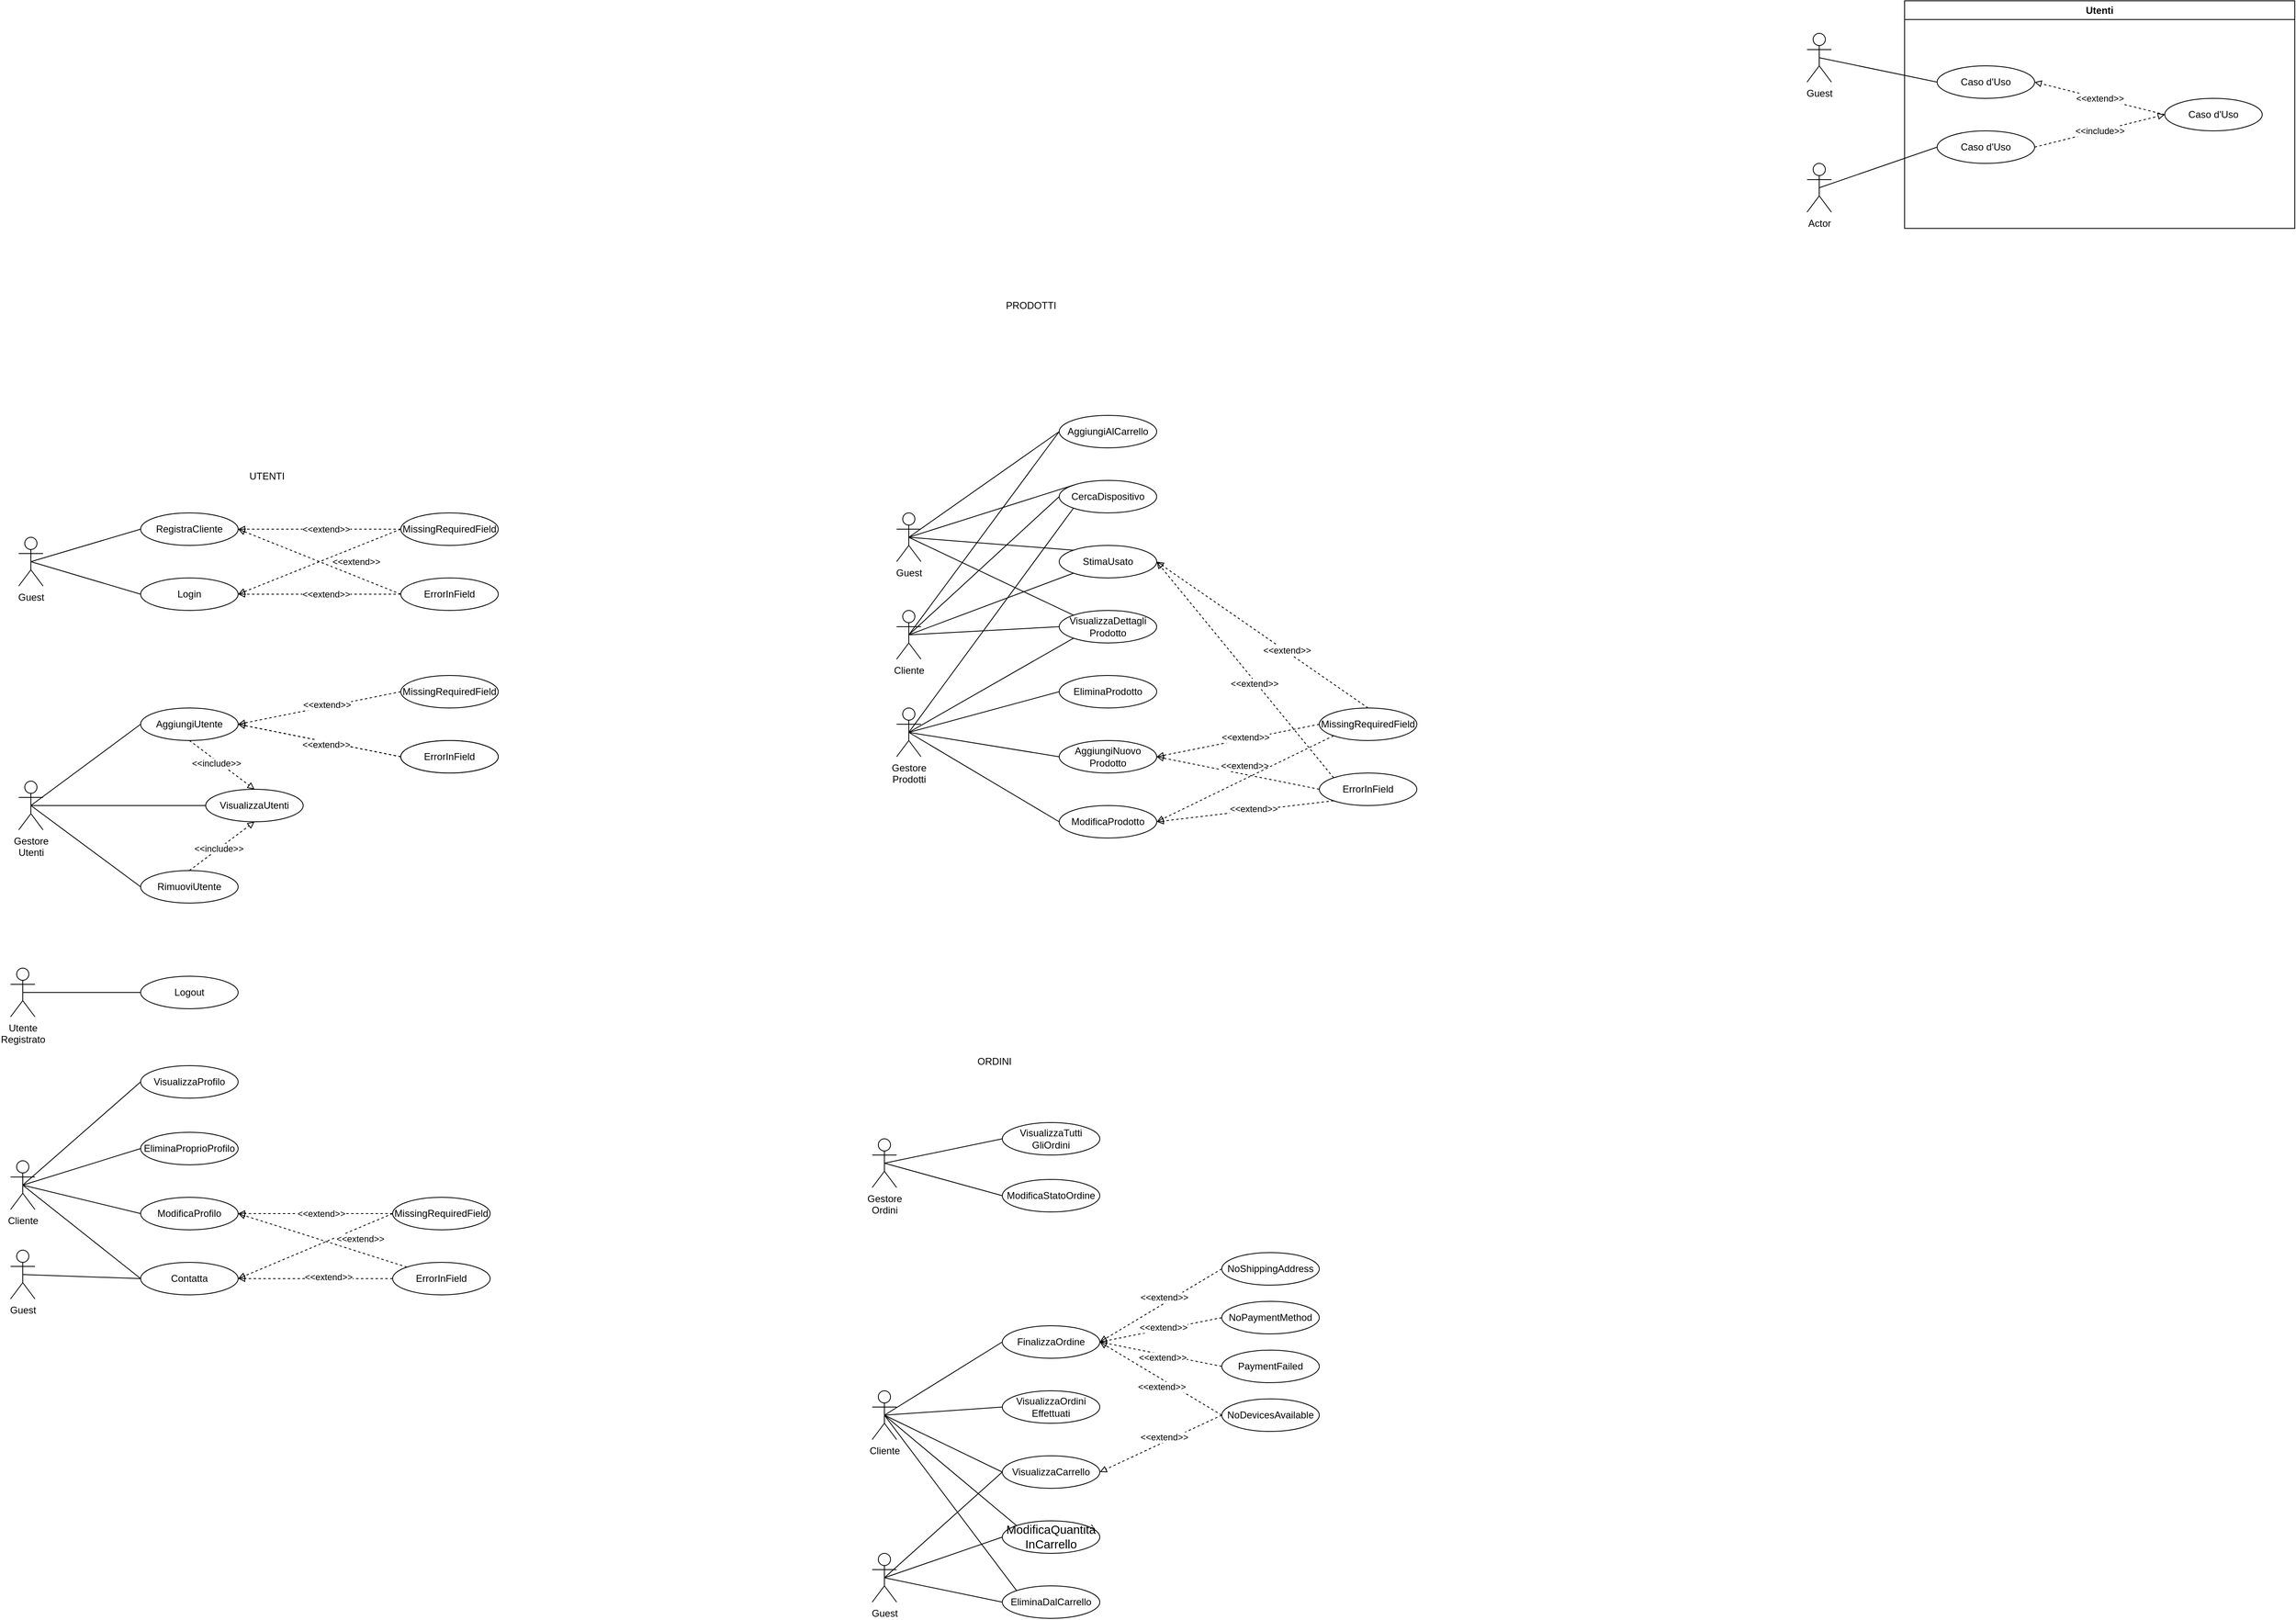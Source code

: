 <mxfile version="20.6.2" type="device"><diagram id="w_k7e5RKYPi9EcegPVNx" name="Pagina-1"><mxGraphModel dx="2092" dy="999" grid="1" gridSize="10" guides="1" tooltips="1" connect="1" arrows="1" fold="1" page="0" pageScale="1" pageWidth="1654" pageHeight="1169" math="0" shadow="0"><root><mxCell id="0"/><mxCell id="1" parent="0"/><mxCell id="N6XMfQ5GMDXDpqZVWHlL-30" value="Utenti" style="swimlane;whiteSpace=wrap;html=1;" parent="1" vertex="1"><mxGeometry x="1690" y="-230" width="480" height="280" as="geometry"/></mxCell><mxCell id="N6XMfQ5GMDXDpqZVWHlL-31" value="Caso d'Uso" style="ellipse;whiteSpace=wrap;html=1;" parent="N6XMfQ5GMDXDpqZVWHlL-30" vertex="1"><mxGeometry x="40" y="80" width="120" height="40" as="geometry"/></mxCell><mxCell id="N6XMfQ5GMDXDpqZVWHlL-32" value="&amp;lt;&amp;lt;include&amp;gt;&amp;gt;" style="edgeStyle=none;rounded=0;orthogonalLoop=1;jettySize=auto;html=1;exitX=1;exitY=0.5;exitDx=0;exitDy=0;entryX=0;entryY=0.5;entryDx=0;entryDy=0;dashed=1;endArrow=block;endFill=0;" parent="N6XMfQ5GMDXDpqZVWHlL-30" source="N6XMfQ5GMDXDpqZVWHlL-33" target="N6XMfQ5GMDXDpqZVWHlL-35" edge="1"><mxGeometry relative="1" as="geometry"/></mxCell><mxCell id="N6XMfQ5GMDXDpqZVWHlL-33" value="Caso d'Uso" style="ellipse;whiteSpace=wrap;html=1;" parent="N6XMfQ5GMDXDpqZVWHlL-30" vertex="1"><mxGeometry x="40" y="160" width="120" height="40" as="geometry"/></mxCell><mxCell id="N6XMfQ5GMDXDpqZVWHlL-34" value="&amp;lt;&amp;lt;extend&amp;gt;&amp;gt;" style="edgeStyle=none;rounded=0;orthogonalLoop=1;jettySize=auto;html=1;exitX=0;exitY=0.5;exitDx=0;exitDy=0;entryX=1;entryY=0.5;entryDx=0;entryDy=0;dashed=1;endArrow=block;endFill=0;" parent="N6XMfQ5GMDXDpqZVWHlL-30" source="N6XMfQ5GMDXDpqZVWHlL-35" target="N6XMfQ5GMDXDpqZVWHlL-31" edge="1"><mxGeometry relative="1" as="geometry"/></mxCell><mxCell id="N6XMfQ5GMDXDpqZVWHlL-35" value="Caso d'Uso" style="ellipse;whiteSpace=wrap;html=1;" parent="N6XMfQ5GMDXDpqZVWHlL-30" vertex="1"><mxGeometry x="320" y="120" width="120" height="40" as="geometry"/></mxCell><mxCell id="N6XMfQ5GMDXDpqZVWHlL-36" value="Guest" style="shape=umlActor;verticalLabelPosition=bottom;verticalAlign=top;html=1;outlineConnect=0;" parent="1" vertex="1"><mxGeometry x="1570" y="-190" width="30" height="60" as="geometry"/></mxCell><mxCell id="N6XMfQ5GMDXDpqZVWHlL-37" value="Actor" style="shape=umlActor;verticalLabelPosition=bottom;verticalAlign=top;html=1;outlineConnect=0;" parent="1" vertex="1"><mxGeometry x="1570" y="-30" width="30" height="60" as="geometry"/></mxCell><mxCell id="N6XMfQ5GMDXDpqZVWHlL-38" value="" style="endArrow=none;html=1;rounded=0;entryX=0.5;entryY=0.5;entryDx=0;entryDy=0;entryPerimeter=0;exitX=0;exitY=0.5;exitDx=0;exitDy=0;" parent="1" source="N6XMfQ5GMDXDpqZVWHlL-31" target="N6XMfQ5GMDXDpqZVWHlL-36" edge="1"><mxGeometry width="50" height="50" relative="1" as="geometry"><mxPoint x="1630" y="40" as="sourcePoint"/><mxPoint x="1680" y="-10" as="targetPoint"/></mxGeometry></mxCell><mxCell id="N6XMfQ5GMDXDpqZVWHlL-39" value="" style="endArrow=none;html=1;rounded=0;exitX=0.5;exitY=0.5;exitDx=0;exitDy=0;exitPerimeter=0;entryX=0;entryY=0.5;entryDx=0;entryDy=0;" parent="1" source="N6XMfQ5GMDXDpqZVWHlL-37" target="N6XMfQ5GMDXDpqZVWHlL-33" edge="1"><mxGeometry width="50" height="50" relative="1" as="geometry"><mxPoint x="1630" y="10" as="sourcePoint"/><mxPoint x="1680" y="-40" as="targetPoint"/></mxGeometry></mxCell><mxCell id="N6XMfQ5GMDXDpqZVWHlL-121" value="RegistraCliente" style="ellipse;whiteSpace=wrap;html=1;" parent="1" vertex="1"><mxGeometry x="-480" y="400" width="120" height="40" as="geometry"/></mxCell><mxCell id="N6XMfQ5GMDXDpqZVWHlL-122" value="Login" style="ellipse;whiteSpace=wrap;html=1;" parent="1" vertex="1"><mxGeometry x="-480" y="480" width="120" height="40" as="geometry"/></mxCell><mxCell id="N6XMfQ5GMDXDpqZVWHlL-123" value="Guest" style="shape=umlActor;verticalLabelPosition=bottom;verticalAlign=top;html=1;outlineConnect=0;" parent="1" vertex="1"><mxGeometry x="-630" y="430" width="30" height="60" as="geometry"/></mxCell><mxCell id="N6XMfQ5GMDXDpqZVWHlL-124" value="" style="endArrow=none;html=1;rounded=0;entryX=0.5;entryY=0.5;entryDx=0;entryDy=0;entryPerimeter=0;exitX=0;exitY=0.5;exitDx=0;exitDy=0;" parent="1" source="N6XMfQ5GMDXDpqZVWHlL-121" target="N6XMfQ5GMDXDpqZVWHlL-123" edge="1"><mxGeometry width="50" height="50" relative="1" as="geometry"><mxPoint x="-560" y="560" as="sourcePoint"/><mxPoint x="-510" y="510" as="targetPoint"/></mxGeometry></mxCell><mxCell id="N6XMfQ5GMDXDpqZVWHlL-125" value="" style="endArrow=none;html=1;rounded=0;entryX=0.5;entryY=0.5;entryDx=0;entryDy=0;entryPerimeter=0;exitX=0;exitY=0.5;exitDx=0;exitDy=0;" parent="1" source="N6XMfQ5GMDXDpqZVWHlL-122" target="N6XMfQ5GMDXDpqZVWHlL-123" edge="1"><mxGeometry width="50" height="50" relative="1" as="geometry"><mxPoint x="-470" y="430" as="sourcePoint"/><mxPoint x="-595" y="370" as="targetPoint"/></mxGeometry></mxCell><mxCell id="N6XMfQ5GMDXDpqZVWHlL-126" value="MissingRequiredField" style="ellipse;whiteSpace=wrap;html=1;" parent="1" vertex="1"><mxGeometry x="-160" y="400" width="120" height="40" as="geometry"/></mxCell><mxCell id="N6XMfQ5GMDXDpqZVWHlL-127" value="ErrorInField" style="ellipse;whiteSpace=wrap;html=1;" parent="1" vertex="1"><mxGeometry x="-160" y="480" width="120" height="40" as="geometry"/></mxCell><mxCell id="N6XMfQ5GMDXDpqZVWHlL-129" value="" style="edgeStyle=none;rounded=0;orthogonalLoop=1;jettySize=auto;html=1;exitX=0;exitY=0.5;exitDx=0;exitDy=0;entryX=1;entryY=0.5;entryDx=0;entryDy=0;dashed=1;endArrow=block;endFill=0;" parent="1" source="N6XMfQ5GMDXDpqZVWHlL-126" target="N6XMfQ5GMDXDpqZVWHlL-121" edge="1"><mxGeometry relative="1" as="geometry"><mxPoint x="280" y="550" as="sourcePoint"/><mxPoint x="-130" y="410" as="targetPoint"/></mxGeometry></mxCell><mxCell id="N6XMfQ5GMDXDpqZVWHlL-130" value="&amp;lt;&amp;lt;extend&amp;gt;&amp;gt;" style="edgeLabel;html=1;align=center;verticalAlign=middle;resizable=0;points=[];" parent="N6XMfQ5GMDXDpqZVWHlL-129" vertex="1" connectable="0"><mxGeometry x="-0.22" y="3" relative="1" as="geometry"><mxPoint x="-14" y="-3" as="offset"/></mxGeometry></mxCell><mxCell id="N6XMfQ5GMDXDpqZVWHlL-131" value="" style="edgeStyle=none;rounded=0;orthogonalLoop=1;jettySize=auto;html=1;exitX=0;exitY=0.5;exitDx=0;exitDy=0;entryX=1;entryY=0.5;entryDx=0;entryDy=0;dashed=1;endArrow=block;endFill=0;" parent="1" source="N6XMfQ5GMDXDpqZVWHlL-127" target="N6XMfQ5GMDXDpqZVWHlL-122" edge="1"><mxGeometry relative="1" as="geometry"><mxPoint x="-150" y="509.71" as="sourcePoint"/><mxPoint x="-370" y="509.71" as="targetPoint"/></mxGeometry></mxCell><mxCell id="N6XMfQ5GMDXDpqZVWHlL-132" value="&amp;lt;&amp;lt;extend&amp;gt;&amp;gt;" style="edgeLabel;html=1;align=center;verticalAlign=middle;resizable=0;points=[];" parent="N6XMfQ5GMDXDpqZVWHlL-131" vertex="1" connectable="0"><mxGeometry x="-0.22" y="3" relative="1" as="geometry"><mxPoint x="-14" y="-3" as="offset"/></mxGeometry></mxCell><mxCell id="N6XMfQ5GMDXDpqZVWHlL-133" value="" style="edgeStyle=none;rounded=0;orthogonalLoop=1;jettySize=auto;html=1;exitX=0;exitY=0.5;exitDx=0;exitDy=0;entryX=1;entryY=0.5;entryDx=0;entryDy=0;dashed=1;endArrow=block;endFill=0;" parent="1" source="N6XMfQ5GMDXDpqZVWHlL-127" target="N6XMfQ5GMDXDpqZVWHlL-121" edge="1"><mxGeometry relative="1" as="geometry"><mxPoint x="-140" y="510" as="sourcePoint"/><mxPoint x="-350" y="510" as="targetPoint"/></mxGeometry></mxCell><mxCell id="N6XMfQ5GMDXDpqZVWHlL-134" value="&amp;lt;&amp;lt;extend&amp;gt;&amp;gt;" style="edgeLabel;html=1;align=center;verticalAlign=middle;resizable=0;points=[];" parent="N6XMfQ5GMDXDpqZVWHlL-133" vertex="1" connectable="0"><mxGeometry x="-0.22" y="3" relative="1" as="geometry"><mxPoint x="24" y="-12" as="offset"/></mxGeometry></mxCell><mxCell id="N6XMfQ5GMDXDpqZVWHlL-135" value="" style="edgeStyle=none;rounded=0;orthogonalLoop=1;jettySize=auto;html=1;exitX=0;exitY=0.5;exitDx=0;exitDy=0;entryX=1;entryY=0.5;entryDx=0;entryDy=0;dashed=1;endArrow=block;endFill=0;" parent="1" source="N6XMfQ5GMDXDpqZVWHlL-126" target="N6XMfQ5GMDXDpqZVWHlL-122" edge="1"><mxGeometry relative="1" as="geometry"><mxPoint x="-130" y="520" as="sourcePoint"/><mxPoint x="-340" y="520" as="targetPoint"/></mxGeometry></mxCell><mxCell id="N6XMfQ5GMDXDpqZVWHlL-137" value="AggiungiUtente" style="ellipse;whiteSpace=wrap;html=1;" parent="1" vertex="1"><mxGeometry x="-480" y="640" width="120" height="40" as="geometry"/></mxCell><mxCell id="N6XMfQ5GMDXDpqZVWHlL-138" value="VisualizzaUtenti" style="ellipse;whiteSpace=wrap;html=1;" parent="1" vertex="1"><mxGeometry x="-400" y="740" width="120" height="40" as="geometry"/></mxCell><mxCell id="N6XMfQ5GMDXDpqZVWHlL-139" value="RimuoviUtente" style="ellipse;whiteSpace=wrap;html=1;" parent="1" vertex="1"><mxGeometry x="-480" y="840" width="120" height="40" as="geometry"/></mxCell><mxCell id="N6XMfQ5GMDXDpqZVWHlL-140" value="" style="edgeStyle=none;rounded=0;orthogonalLoop=1;jettySize=auto;html=1;exitX=0.5;exitY=1;exitDx=0;exitDy=0;entryX=0.5;entryY=0;entryDx=0;entryDy=0;dashed=1;endArrow=block;endFill=0;" parent="1" source="N6XMfQ5GMDXDpqZVWHlL-137" target="N6XMfQ5GMDXDpqZVWHlL-138" edge="1"><mxGeometry relative="1" as="geometry"><mxPoint x="-640" y="220" as="sourcePoint"/><mxPoint x="-840" y="350" as="targetPoint"/></mxGeometry></mxCell><mxCell id="N6XMfQ5GMDXDpqZVWHlL-141" value="&amp;lt;&amp;lt;include&amp;gt;&amp;gt;" style="edgeLabel;html=1;align=center;verticalAlign=middle;resizable=0;points=[];" parent="N6XMfQ5GMDXDpqZVWHlL-140" vertex="1" connectable="0"><mxGeometry x="-0.436" y="-2" relative="1" as="geometry"><mxPoint x="12" y="9" as="offset"/></mxGeometry></mxCell><mxCell id="N6XMfQ5GMDXDpqZVWHlL-142" value="" style="edgeStyle=none;rounded=0;orthogonalLoop=1;jettySize=auto;html=1;exitX=0.5;exitY=0;exitDx=0;exitDy=0;entryX=0.5;entryY=1;entryDx=0;entryDy=0;dashed=1;endArrow=block;endFill=0;" parent="1" source="N6XMfQ5GMDXDpqZVWHlL-139" target="N6XMfQ5GMDXDpqZVWHlL-138" edge="1"><mxGeometry relative="1" as="geometry"><mxPoint x="-840" y="400" as="sourcePoint"/><mxPoint x="-770" y="470" as="targetPoint"/></mxGeometry></mxCell><mxCell id="N6XMfQ5GMDXDpqZVWHlL-143" value="&amp;lt;&amp;lt;include&amp;gt;&amp;gt;" style="edgeLabel;html=1;align=center;verticalAlign=middle;resizable=0;points=[];" parent="N6XMfQ5GMDXDpqZVWHlL-142" vertex="1" connectable="0"><mxGeometry x="-0.436" y="-2" relative="1" as="geometry"><mxPoint x="12" y="-12" as="offset"/></mxGeometry></mxCell><mxCell id="N6XMfQ5GMDXDpqZVWHlL-144" value="Gestore&lt;br&gt;Utenti" style="shape=umlActor;verticalLabelPosition=bottom;verticalAlign=top;html=1;outlineConnect=0;" parent="1" vertex="1"><mxGeometry x="-630" y="730" width="30" height="60" as="geometry"/></mxCell><mxCell id="N6XMfQ5GMDXDpqZVWHlL-145" value="" style="endArrow=none;html=1;rounded=0;entryX=0.5;entryY=0.5;entryDx=0;entryDy=0;entryPerimeter=0;exitX=0;exitY=0.5;exitDx=0;exitDy=0;" parent="1" source="N6XMfQ5GMDXDpqZVWHlL-137" target="N6XMfQ5GMDXDpqZVWHlL-144" edge="1"><mxGeometry width="50" height="50" relative="1" as="geometry"><mxPoint x="-422.426" y="475.858" as="sourcePoint"/><mxPoint x="-565" y="440" as="targetPoint"/></mxGeometry></mxCell><mxCell id="N6XMfQ5GMDXDpqZVWHlL-146" value="" style="endArrow=none;html=1;rounded=0;entryX=0.5;entryY=0.5;entryDx=0;entryDy=0;entryPerimeter=0;exitX=0;exitY=0.5;exitDx=0;exitDy=0;" parent="1" source="N6XMfQ5GMDXDpqZVWHlL-138" target="N6XMfQ5GMDXDpqZVWHlL-144" edge="1"><mxGeometry width="50" height="50" relative="1" as="geometry"><mxPoint x="-440" y="650" as="sourcePoint"/><mxPoint x="-595" y="690" as="targetPoint"/></mxGeometry></mxCell><mxCell id="N6XMfQ5GMDXDpqZVWHlL-147" value="" style="endArrow=none;html=1;rounded=0;exitX=0;exitY=0.5;exitDx=0;exitDy=0;entryX=0.5;entryY=0.5;entryDx=0;entryDy=0;entryPerimeter=0;" parent="1" source="N6XMfQ5GMDXDpqZVWHlL-139" target="N6XMfQ5GMDXDpqZVWHlL-144" edge="1"><mxGeometry width="50" height="50" relative="1" as="geometry"><mxPoint x="-430" y="660" as="sourcePoint"/><mxPoint x="-585" y="700" as="targetPoint"/></mxGeometry></mxCell><mxCell id="N6XMfQ5GMDXDpqZVWHlL-148" value="MissingRequiredField" style="ellipse;whiteSpace=wrap;html=1;" parent="1" vertex="1"><mxGeometry x="-160" y="600" width="120" height="40" as="geometry"/></mxCell><mxCell id="N6XMfQ5GMDXDpqZVWHlL-149" value="ErrorInField" style="ellipse;whiteSpace=wrap;html=1;" parent="1" vertex="1"><mxGeometry x="-160" y="680" width="120" height="40" as="geometry"/></mxCell><mxCell id="N6XMfQ5GMDXDpqZVWHlL-150" value="" style="edgeStyle=none;rounded=0;orthogonalLoop=1;jettySize=auto;html=1;exitX=0;exitY=0.5;exitDx=0;exitDy=0;entryX=1;entryY=0.5;entryDx=0;entryDy=0;dashed=1;endArrow=block;endFill=0;" parent="1" source="N6XMfQ5GMDXDpqZVWHlL-148" target="N6XMfQ5GMDXDpqZVWHlL-137" edge="1"><mxGeometry relative="1" as="geometry"><mxPoint x="-200.0" y="610" as="sourcePoint"/><mxPoint x="-400" y="610" as="targetPoint"/></mxGeometry></mxCell><mxCell id="N6XMfQ5GMDXDpqZVWHlL-151" value="&amp;lt;&amp;lt;extend&amp;gt;&amp;gt;" style="edgeLabel;html=1;align=center;verticalAlign=middle;resizable=0;points=[];" parent="N6XMfQ5GMDXDpqZVWHlL-150" vertex="1" connectable="0"><mxGeometry x="-0.22" y="3" relative="1" as="geometry"><mxPoint x="-14" y="-3" as="offset"/></mxGeometry></mxCell><mxCell id="N6XMfQ5GMDXDpqZVWHlL-152" value="" style="edgeStyle=none;rounded=0;orthogonalLoop=1;jettySize=auto;html=1;exitX=0;exitY=0.5;exitDx=0;exitDy=0;entryX=1;entryY=0.5;entryDx=0;entryDy=0;dashed=1;endArrow=block;endFill=0;" parent="1" source="N6XMfQ5GMDXDpqZVWHlL-149" target="N6XMfQ5GMDXDpqZVWHlL-137" edge="1"><mxGeometry relative="1" as="geometry"><mxPoint x="-170.0" y="660.0" as="sourcePoint"/><mxPoint x="-370" y="700.0" as="targetPoint"/></mxGeometry></mxCell><mxCell id="N6XMfQ5GMDXDpqZVWHlL-153" value="&amp;lt;&amp;lt;extend&amp;gt;&amp;gt;" style="edgeLabel;html=1;align=center;verticalAlign=middle;resizable=0;points=[];" parent="N6XMfQ5GMDXDpqZVWHlL-152" vertex="1" connectable="0"><mxGeometry x="-0.22" y="3" relative="1" as="geometry"><mxPoint x="-14" y="-3" as="offset"/></mxGeometry></mxCell><mxCell id="N6XMfQ5GMDXDpqZVWHlL-154" value="Logout" style="ellipse;whiteSpace=wrap;html=1;" parent="1" vertex="1"><mxGeometry x="-480" y="970" width="120" height="40" as="geometry"/></mxCell><mxCell id="N6XMfQ5GMDXDpqZVWHlL-155" value="" style="endArrow=none;html=1;rounded=0;entryX=0;entryY=0.5;entryDx=0;entryDy=0;exitX=0.5;exitY=0.5;exitDx=0;exitDy=0;exitPerimeter=0;" parent="1" source="N6XMfQ5GMDXDpqZVWHlL-183" target="N6XMfQ5GMDXDpqZVWHlL-154" edge="1"><mxGeometry width="50" height="50" relative="1" as="geometry"><mxPoint x="-615" y="990" as="sourcePoint"/><mxPoint x="-410" y="980" as="targetPoint"/></mxGeometry></mxCell><mxCell id="N6XMfQ5GMDXDpqZVWHlL-183" value="Utente&lt;br&gt;Registrato" style="shape=umlActor;verticalLabelPosition=bottom;verticalAlign=top;html=1;outlineConnect=0;" parent="1" vertex="1"><mxGeometry x="-640" y="960" width="30" height="60" as="geometry"/></mxCell><mxCell id="N6XMfQ5GMDXDpqZVWHlL-184" value="Guest" style="shape=umlActor;verticalLabelPosition=bottom;verticalAlign=top;html=1;outlineConnect=0;" parent="1" vertex="1"><mxGeometry x="450" y="400" width="30" height="60" as="geometry"/></mxCell><mxCell id="N6XMfQ5GMDXDpqZVWHlL-185" value="Cliente" style="shape=umlActor;verticalLabelPosition=bottom;verticalAlign=top;html=1;outlineConnect=0;" parent="1" vertex="1"><mxGeometry x="450" y="520" width="30" height="60" as="geometry"/></mxCell><mxCell id="N6XMfQ5GMDXDpqZVWHlL-189" value="Gestore&lt;br&gt;Prodotti" style="shape=umlActor;verticalLabelPosition=bottom;verticalAlign=top;html=1;outlineConnect=0;" parent="1" vertex="1"><mxGeometry x="450" y="640" width="30" height="60" as="geometry"/></mxCell><mxCell id="N6XMfQ5GMDXDpqZVWHlL-191" value="CercaDispositivo" style="ellipse;whiteSpace=wrap;html=1;" parent="1" vertex="1"><mxGeometry x="650" y="360" width="120" height="40" as="geometry"/></mxCell><mxCell id="N6XMfQ5GMDXDpqZVWHlL-192" value="" style="endArrow=none;html=1;rounded=0;entryX=0.5;entryY=0.5;entryDx=0;entryDy=0;entryPerimeter=0;exitX=0;exitY=0;exitDx=0;exitDy=0;" parent="1" source="N6XMfQ5GMDXDpqZVWHlL-191" target="N6XMfQ5GMDXDpqZVWHlL-184" edge="1"><mxGeometry width="50" height="50" relative="1" as="geometry"><mxPoint x="635" y="410.0" as="sourcePoint"/><mxPoint x="500" y="370" as="targetPoint"/></mxGeometry></mxCell><mxCell id="N6XMfQ5GMDXDpqZVWHlL-193" value="" style="endArrow=none;html=1;rounded=0;entryX=0.5;entryY=0.5;entryDx=0;entryDy=0;entryPerimeter=0;exitX=0;exitY=0.5;exitDx=0;exitDy=0;" parent="1" source="N6XMfQ5GMDXDpqZVWHlL-191" target="N6XMfQ5GMDXDpqZVWHlL-185" edge="1"><mxGeometry width="50" height="50" relative="1" as="geometry"><mxPoint x="637.574" y="485.858" as="sourcePoint"/><mxPoint x="475" y="360" as="targetPoint"/></mxGeometry></mxCell><mxCell id="N6XMfQ5GMDXDpqZVWHlL-194" value="" style="endArrow=none;html=1;rounded=0;entryX=0.5;entryY=0.5;entryDx=0;entryDy=0;entryPerimeter=0;exitX=0;exitY=1;exitDx=0;exitDy=0;" parent="1" source="N6XMfQ5GMDXDpqZVWHlL-191" target="N6XMfQ5GMDXDpqZVWHlL-189" edge="1"><mxGeometry width="50" height="50" relative="1" as="geometry"><mxPoint x="647.574" y="495.858" as="sourcePoint"/><mxPoint x="485" y="370" as="targetPoint"/></mxGeometry></mxCell><mxCell id="N6XMfQ5GMDXDpqZVWHlL-196" value="VisualizzaDettagli&lt;br&gt;Prodotto" style="ellipse;whiteSpace=wrap;html=1;" parent="1" vertex="1"><mxGeometry x="650" y="520" width="120" height="40" as="geometry"/></mxCell><mxCell id="N6XMfQ5GMDXDpqZVWHlL-198" value="" style="endArrow=none;html=1;rounded=0;entryX=0;entryY=0.5;entryDx=0;entryDy=0;exitX=0.5;exitY=0.5;exitDx=0;exitDy=0;exitPerimeter=0;" parent="1" source="N6XMfQ5GMDXDpqZVWHlL-185" target="N6XMfQ5GMDXDpqZVWHlL-196" edge="1"><mxGeometry width="50" height="50" relative="1" as="geometry"><mxPoint x="987.574" y="575.858" as="sourcePoint"/><mxPoint x="825" y="450" as="targetPoint"/></mxGeometry></mxCell><mxCell id="N6XMfQ5GMDXDpqZVWHlL-199" value="" style="endArrow=none;html=1;rounded=0;entryX=0.5;entryY=0.5;entryDx=0;entryDy=0;entryPerimeter=0;exitX=0;exitY=1;exitDx=0;exitDy=0;" parent="1" source="N6XMfQ5GMDXDpqZVWHlL-196" target="N6XMfQ5GMDXDpqZVWHlL-189" edge="1"><mxGeometry width="50" height="50" relative="1" as="geometry"><mxPoint x="685" y="650.0" as="sourcePoint"/><mxPoint x="540" y="630.0" as="targetPoint"/></mxGeometry></mxCell><mxCell id="N6XMfQ5GMDXDpqZVWHlL-200" value="" style="endArrow=none;html=1;rounded=0;entryX=0;entryY=0;entryDx=0;entryDy=0;exitX=0.5;exitY=0.5;exitDx=0;exitDy=0;exitPerimeter=0;" parent="1" source="N6XMfQ5GMDXDpqZVWHlL-184" target="N6XMfQ5GMDXDpqZVWHlL-196" edge="1"><mxGeometry width="50" height="50" relative="1" as="geometry"><mxPoint x="987.574" y="604.142" as="sourcePoint"/><mxPoint x="825" y="690.0" as="targetPoint"/></mxGeometry></mxCell><mxCell id="N6XMfQ5GMDXDpqZVWHlL-201" value="AggiungiAlCarrello" style="ellipse;whiteSpace=wrap;html=1;" parent="1" vertex="1"><mxGeometry x="650" y="280" width="120" height="40" as="geometry"/></mxCell><mxCell id="N6XMfQ5GMDXDpqZVWHlL-202" value="" style="endArrow=none;html=1;rounded=0;entryX=0.5;entryY=0.5;entryDx=0;entryDy=0;entryPerimeter=0;exitX=0;exitY=0.5;exitDx=0;exitDy=0;" parent="1" source="N6XMfQ5GMDXDpqZVWHlL-201" target="N6XMfQ5GMDXDpqZVWHlL-184" edge="1"><mxGeometry width="50" height="50" relative="1" as="geometry"><mxPoint x="677.574" y="515.858" as="sourcePoint"/><mxPoint x="475" y="360" as="targetPoint"/></mxGeometry></mxCell><mxCell id="N6XMfQ5GMDXDpqZVWHlL-203" value="" style="endArrow=none;html=1;rounded=0;entryX=0.5;entryY=0.5;entryDx=0;entryDy=0;entryPerimeter=0;exitX=0;exitY=0.5;exitDx=0;exitDy=0;" parent="1" source="N6XMfQ5GMDXDpqZVWHlL-201" target="N6XMfQ5GMDXDpqZVWHlL-185" edge="1"><mxGeometry width="50" height="50" relative="1" as="geometry"><mxPoint x="687.574" y="525.858" as="sourcePoint"/><mxPoint x="485" y="370" as="targetPoint"/></mxGeometry></mxCell><mxCell id="N6XMfQ5GMDXDpqZVWHlL-204" value="EliminaProdotto" style="ellipse;whiteSpace=wrap;html=1;" parent="1" vertex="1"><mxGeometry x="650" y="600" width="120" height="40" as="geometry"/></mxCell><mxCell id="N6XMfQ5GMDXDpqZVWHlL-205" value="" style="endArrow=none;html=1;rounded=0;entryX=0.5;entryY=0.5;entryDx=0;entryDy=0;entryPerimeter=0;exitX=0;exitY=0.5;exitDx=0;exitDy=0;" parent="1" source="N6XMfQ5GMDXDpqZVWHlL-204" target="N6XMfQ5GMDXDpqZVWHlL-189" edge="1"><mxGeometry width="50" height="50" relative="1" as="geometry"><mxPoint x="677.574" y="554.142" as="sourcePoint"/><mxPoint x="475" y="600.0" as="targetPoint"/></mxGeometry></mxCell><mxCell id="N6XMfQ5GMDXDpqZVWHlL-206" value="AggiungiNuovo&lt;br&gt;Prodotto" style="ellipse;whiteSpace=wrap;html=1;" parent="1" vertex="1"><mxGeometry x="650" y="680" width="120" height="40" as="geometry"/></mxCell><mxCell id="N6XMfQ5GMDXDpqZVWHlL-207" value="" style="endArrow=none;html=1;rounded=0;entryX=0.5;entryY=0.5;entryDx=0;entryDy=0;entryPerimeter=0;exitX=0;exitY=0.5;exitDx=0;exitDy=0;" parent="1" source="N6XMfQ5GMDXDpqZVWHlL-206" target="N6XMfQ5GMDXDpqZVWHlL-189" edge="1"><mxGeometry width="50" height="50" relative="1" as="geometry"><mxPoint x="660" y="630" as="sourcePoint"/><mxPoint x="475" y="600" as="targetPoint"/></mxGeometry></mxCell><mxCell id="N6XMfQ5GMDXDpqZVWHlL-208" value="MissingRequiredField" style="ellipse;whiteSpace=wrap;html=1;" parent="1" vertex="1"><mxGeometry x="970" y="640" width="120" height="40" as="geometry"/></mxCell><mxCell id="N6XMfQ5GMDXDpqZVWHlL-209" value="ErrorInField" style="ellipse;whiteSpace=wrap;html=1;" parent="1" vertex="1"><mxGeometry x="970" y="720" width="120" height="40" as="geometry"/></mxCell><mxCell id="N6XMfQ5GMDXDpqZVWHlL-210" value="" style="edgeStyle=none;rounded=0;orthogonalLoop=1;jettySize=auto;html=1;exitX=0;exitY=0.5;exitDx=0;exitDy=0;entryX=1;entryY=0.5;entryDx=0;entryDy=0;dashed=1;endArrow=block;endFill=0;" parent="1" source="N6XMfQ5GMDXDpqZVWHlL-208" target="N6XMfQ5GMDXDpqZVWHlL-206" edge="1"><mxGeometry relative="1" as="geometry"><mxPoint x="1420" y="790" as="sourcePoint"/><mxPoint x="780.0" y="660" as="targetPoint"/></mxGeometry></mxCell><mxCell id="N6XMfQ5GMDXDpqZVWHlL-211" value="&amp;lt;&amp;lt;extend&amp;gt;&amp;gt;" style="edgeLabel;html=1;align=center;verticalAlign=middle;resizable=0;points=[];" parent="N6XMfQ5GMDXDpqZVWHlL-210" vertex="1" connectable="0"><mxGeometry x="-0.22" y="3" relative="1" as="geometry"><mxPoint x="-14" y="-3" as="offset"/></mxGeometry></mxCell><mxCell id="N6XMfQ5GMDXDpqZVWHlL-212" value="" style="edgeStyle=none;rounded=0;orthogonalLoop=1;jettySize=auto;html=1;exitX=0;exitY=0.5;exitDx=0;exitDy=0;entryX=1;entryY=0.5;entryDx=0;entryDy=0;dashed=1;endArrow=block;endFill=0;" parent="1" source="N6XMfQ5GMDXDpqZVWHlL-209" target="N6XMfQ5GMDXDpqZVWHlL-206" edge="1"><mxGeometry relative="1" as="geometry"><mxPoint x="990" y="749.71" as="sourcePoint"/><mxPoint x="780.0" y="740" as="targetPoint"/></mxGeometry></mxCell><mxCell id="N6XMfQ5GMDXDpqZVWHlL-213" value="&amp;lt;&amp;lt;extend&amp;gt;&amp;gt;" style="edgeLabel;html=1;align=center;verticalAlign=middle;resizable=0;points=[];" parent="N6XMfQ5GMDXDpqZVWHlL-212" vertex="1" connectable="0"><mxGeometry x="-0.22" y="3" relative="1" as="geometry"><mxPoint x="-14" y="-17" as="offset"/></mxGeometry></mxCell><mxCell id="N6XMfQ5GMDXDpqZVWHlL-217" value="ModificaProdotto" style="ellipse;whiteSpace=wrap;html=1;" parent="1" vertex="1"><mxGeometry x="650" y="760" width="120" height="40" as="geometry"/></mxCell><mxCell id="N6XMfQ5GMDXDpqZVWHlL-218" value="" style="endArrow=none;html=1;rounded=0;entryX=0.5;entryY=0.5;entryDx=0;entryDy=0;entryPerimeter=0;exitX=0;exitY=0.5;exitDx=0;exitDy=0;" parent="1" source="N6XMfQ5GMDXDpqZVWHlL-217" target="N6XMfQ5GMDXDpqZVWHlL-189" edge="1"><mxGeometry width="50" height="50" relative="1" as="geometry"><mxPoint x="660" y="710" as="sourcePoint"/><mxPoint x="475" y="680" as="targetPoint"/></mxGeometry></mxCell><mxCell id="N6XMfQ5GMDXDpqZVWHlL-219" value="" style="edgeStyle=none;rounded=0;orthogonalLoop=1;jettySize=auto;html=1;exitX=0;exitY=1;exitDx=0;exitDy=0;entryX=1;entryY=0.5;entryDx=0;entryDy=0;dashed=1;endArrow=block;endFill=0;" parent="1" source="N6XMfQ5GMDXDpqZVWHlL-208" target="N6XMfQ5GMDXDpqZVWHlL-217" edge="1"><mxGeometry relative="1" as="geometry"><mxPoint x="980" y="670" as="sourcePoint"/><mxPoint x="780" y="710" as="targetPoint"/></mxGeometry></mxCell><mxCell id="N6XMfQ5GMDXDpqZVWHlL-221" value="" style="edgeStyle=none;rounded=0;orthogonalLoop=1;jettySize=auto;html=1;exitX=0;exitY=1;exitDx=0;exitDy=0;entryX=1;entryY=0.5;entryDx=0;entryDy=0;dashed=1;endArrow=block;endFill=0;" parent="1" source="N6XMfQ5GMDXDpqZVWHlL-209" target="N6XMfQ5GMDXDpqZVWHlL-217" edge="1"><mxGeometry relative="1" as="geometry"><mxPoint x="990" y="680" as="sourcePoint"/><mxPoint x="790" y="720" as="targetPoint"/></mxGeometry></mxCell><mxCell id="N6XMfQ5GMDXDpqZVWHlL-222" value="&amp;lt;&amp;lt;extend&amp;gt;&amp;gt;" style="edgeLabel;html=1;align=center;verticalAlign=middle;resizable=0;points=[];" parent="N6XMfQ5GMDXDpqZVWHlL-221" vertex="1" connectable="0"><mxGeometry x="-0.22" y="3" relative="1" as="geometry"><mxPoint x="-14" y="-3" as="offset"/></mxGeometry></mxCell><mxCell id="N6XMfQ5GMDXDpqZVWHlL-224" value="" style="endArrow=none;html=1;rounded=0;entryX=0;entryY=0.5;entryDx=0;entryDy=0;exitX=0.5;exitY=0.5;exitDx=0;exitDy=0;exitPerimeter=0;" parent="1" source="N6XMfQ5GMDXDpqZVWHlL-225" target="N6XMfQ5GMDXDpqZVWHlL-226" edge="1"><mxGeometry width="50" height="50" relative="1" as="geometry"><mxPoint x="445" y="1200" as="sourcePoint"/><mxPoint x="580" y="1200" as="targetPoint"/></mxGeometry></mxCell><mxCell id="N6XMfQ5GMDXDpqZVWHlL-225" value="Gestore&lt;br&gt;Ordini" style="shape=umlActor;verticalLabelPosition=bottom;verticalAlign=top;html=1;outlineConnect=0;" parent="1" vertex="1"><mxGeometry x="420" y="1170" width="30" height="60" as="geometry"/></mxCell><mxCell id="N6XMfQ5GMDXDpqZVWHlL-226" value="VisualizzaTutti&lt;br&gt;GliOrdini" style="ellipse;whiteSpace=wrap;html=1;" parent="1" vertex="1"><mxGeometry x="580" y="1150" width="120" height="40" as="geometry"/></mxCell><mxCell id="N6XMfQ5GMDXDpqZVWHlL-233" value="UTENTI" style="text;html=1;align=center;verticalAlign=middle;resizable=0;points=[];autosize=1;strokeColor=none;fillColor=none;" parent="1" vertex="1"><mxGeometry x="-360" y="340" width="70" height="30" as="geometry"/></mxCell><mxCell id="N6XMfQ5GMDXDpqZVWHlL-235" value="PRODOTTI" style="text;html=1;align=center;verticalAlign=middle;resizable=0;points=[];autosize=1;strokeColor=none;fillColor=none;" parent="1" vertex="1"><mxGeometry x="570" y="130" width="90" height="30" as="geometry"/></mxCell><mxCell id="N6XMfQ5GMDXDpqZVWHlL-237" value="ORDINI" style="text;html=1;align=center;verticalAlign=middle;resizable=0;points=[];autosize=1;strokeColor=none;fillColor=none;" parent="1" vertex="1"><mxGeometry x="535" y="1060" width="70" height="30" as="geometry"/></mxCell><mxCell id="N6XMfQ5GMDXDpqZVWHlL-263" style="edgeStyle=none;rounded=0;orthogonalLoop=1;jettySize=auto;html=1;exitX=0.5;exitY=0.5;exitDx=0;exitDy=0;exitPerimeter=0;entryX=0;entryY=0.5;entryDx=0;entryDy=0;endArrow=none;endFill=0;" parent="1" source="N6XMfQ5GMDXDpqZVWHlL-238" target="N6XMfQ5GMDXDpqZVWHlL-262" edge="1"><mxGeometry relative="1" as="geometry"/></mxCell><mxCell id="N6XMfQ5GMDXDpqZVWHlL-284" style="edgeStyle=none;rounded=0;orthogonalLoop=1;jettySize=auto;html=1;exitX=0.5;exitY=0.5;exitDx=0;exitDy=0;exitPerimeter=0;entryX=0;entryY=0;entryDx=0;entryDy=0;endArrow=none;endFill=0;" parent="1" source="N6XMfQ5GMDXDpqZVWHlL-238" target="N6XMfQ5GMDXDpqZVWHlL-282" edge="1"><mxGeometry relative="1" as="geometry"/></mxCell><mxCell id="N6XMfQ5GMDXDpqZVWHlL-286" style="edgeStyle=none;rounded=0;orthogonalLoop=1;jettySize=auto;html=1;exitX=0.5;exitY=0.5;exitDx=0;exitDy=0;exitPerimeter=0;entryX=0;entryY=0;entryDx=0;entryDy=0;endArrow=none;endFill=0;" parent="1" source="N6XMfQ5GMDXDpqZVWHlL-238" target="N6XMfQ5GMDXDpqZVWHlL-285" edge="1"><mxGeometry relative="1" as="geometry"/></mxCell><mxCell id="N6XMfQ5GMDXDpqZVWHlL-238" value="Cliente" style="shape=umlActor;verticalLabelPosition=bottom;verticalAlign=top;html=1;outlineConnect=0;" parent="1" vertex="1"><mxGeometry x="420" y="1480" width="30" height="60" as="geometry"/></mxCell><mxCell id="N6XMfQ5GMDXDpqZVWHlL-239" value="FinalizzaOrdine" style="ellipse;whiteSpace=wrap;html=1;" parent="1" vertex="1"><mxGeometry x="580" y="1400" width="120" height="40" as="geometry"/></mxCell><mxCell id="N6XMfQ5GMDXDpqZVWHlL-240" value="" style="endArrow=none;html=1;rounded=0;entryX=0;entryY=0.5;entryDx=0;entryDy=0;exitX=0.5;exitY=0.5;exitDx=0;exitDy=0;exitPerimeter=0;" parent="1" source="N6XMfQ5GMDXDpqZVWHlL-238" target="N6XMfQ5GMDXDpqZVWHlL-239" edge="1"><mxGeometry width="50" height="50" relative="1" as="geometry"><mxPoint x="445" y="1280" as="sourcePoint"/><mxPoint x="590.0" y="1280" as="targetPoint"/></mxGeometry></mxCell><mxCell id="N6XMfQ5GMDXDpqZVWHlL-241" value="ModificaStatoOrdine" style="ellipse;whiteSpace=wrap;html=1;" parent="1" vertex="1"><mxGeometry x="580" y="1220" width="120" height="40" as="geometry"/></mxCell><mxCell id="N6XMfQ5GMDXDpqZVWHlL-242" value="" style="endArrow=none;html=1;rounded=0;entryX=0;entryY=0.5;entryDx=0;entryDy=0;exitX=0.5;exitY=0.5;exitDx=0;exitDy=0;exitPerimeter=0;" parent="1" source="N6XMfQ5GMDXDpqZVWHlL-225" target="N6XMfQ5GMDXDpqZVWHlL-241" edge="1"><mxGeometry width="50" height="50" relative="1" as="geometry"><mxPoint x="445" y="1210" as="sourcePoint"/><mxPoint x="590.0" y="1180" as="targetPoint"/></mxGeometry></mxCell><mxCell id="N6XMfQ5GMDXDpqZVWHlL-248" style="rounded=0;orthogonalLoop=1;jettySize=auto;html=1;exitX=0.5;exitY=0.5;exitDx=0;exitDy=0;exitPerimeter=0;entryX=0;entryY=0.5;entryDx=0;entryDy=0;endArrow=none;endFill=0;" parent="1" source="N6XMfQ5GMDXDpqZVWHlL-243" target="N6XMfQ5GMDXDpqZVWHlL-253" edge="1"><mxGeometry relative="1" as="geometry"><mxPoint x="-490" y="1302" as="targetPoint"/></mxGeometry></mxCell><mxCell id="N6XMfQ5GMDXDpqZVWHlL-261" style="edgeStyle=none;rounded=0;orthogonalLoop=1;jettySize=auto;html=1;exitX=0.5;exitY=0.5;exitDx=0;exitDy=0;exitPerimeter=0;entryX=0;entryY=0.5;entryDx=0;entryDy=0;endArrow=none;endFill=0;" parent="1" source="N6XMfQ5GMDXDpqZVWHlL-243" target="N6XMfQ5GMDXDpqZVWHlL-260" edge="1"><mxGeometry relative="1" as="geometry"/></mxCell><mxCell id="N6XMfQ5GMDXDpqZVWHlL-289" style="edgeStyle=none;rounded=0;orthogonalLoop=1;jettySize=auto;html=1;exitX=0.5;exitY=0.5;exitDx=0;exitDy=0;exitPerimeter=0;entryX=0;entryY=0.5;entryDx=0;entryDy=0;endArrow=none;endFill=0;" parent="1" source="N6XMfQ5GMDXDpqZVWHlL-243" target="N6XMfQ5GMDXDpqZVWHlL-288" edge="1"><mxGeometry relative="1" as="geometry"/></mxCell><mxCell id="N6XMfQ5GMDXDpqZVWHlL-243" value="Cliente" style="shape=umlActor;verticalLabelPosition=bottom;verticalAlign=top;html=1;outlineConnect=0;" parent="1" vertex="1"><mxGeometry x="-640" y="1197" width="30" height="60" as="geometry"/></mxCell><mxCell id="N6XMfQ5GMDXDpqZVWHlL-249" style="edgeStyle=none;rounded=0;orthogonalLoop=1;jettySize=auto;html=1;exitX=0.5;exitY=0.5;exitDx=0;exitDy=0;exitPerimeter=0;entryX=0;entryY=0.5;entryDx=0;entryDy=0;endArrow=none;endFill=0;" parent="1" source="N6XMfQ5GMDXDpqZVWHlL-246" target="N6XMfQ5GMDXDpqZVWHlL-253" edge="1"><mxGeometry relative="1" as="geometry"><mxPoint x="-490" y="1302" as="targetPoint"/></mxGeometry></mxCell><mxCell id="N6XMfQ5GMDXDpqZVWHlL-246" value="Guest" style="shape=umlActor;verticalLabelPosition=bottom;verticalAlign=top;html=1;outlineConnect=0;" parent="1" vertex="1"><mxGeometry x="-640" y="1307" width="30" height="60" as="geometry"/></mxCell><mxCell id="N6XMfQ5GMDXDpqZVWHlL-250" value="ErrorInField" style="ellipse;whiteSpace=wrap;html=1;" parent="1" vertex="1"><mxGeometry x="-160" y="680" width="120" height="40" as="geometry"/></mxCell><mxCell id="N6XMfQ5GMDXDpqZVWHlL-251" value="" style="edgeStyle=none;rounded=0;orthogonalLoop=1;jettySize=auto;html=1;exitX=0;exitY=0.5;exitDx=0;exitDy=0;entryX=1;entryY=0.5;entryDx=0;entryDy=0;dashed=1;endArrow=block;endFill=0;" parent="1" source="N6XMfQ5GMDXDpqZVWHlL-250" edge="1"><mxGeometry relative="1" as="geometry"><mxPoint x="-170.0" y="660.0" as="sourcePoint"/><mxPoint x="-360" y="660" as="targetPoint"/></mxGeometry></mxCell><mxCell id="N6XMfQ5GMDXDpqZVWHlL-252" value="&amp;lt;&amp;lt;extend&amp;gt;&amp;gt;" style="edgeLabel;html=1;align=center;verticalAlign=middle;resizable=0;points=[];" parent="N6XMfQ5GMDXDpqZVWHlL-251" vertex="1" connectable="0"><mxGeometry x="-0.22" y="3" relative="1" as="geometry"><mxPoint x="-14" y="-3" as="offset"/></mxGeometry></mxCell><mxCell id="N6XMfQ5GMDXDpqZVWHlL-253" value="Contatta" style="ellipse;whiteSpace=wrap;html=1;" parent="1" vertex="1"><mxGeometry x="-480" y="1322" width="120" height="40" as="geometry"/></mxCell><mxCell id="N6XMfQ5GMDXDpqZVWHlL-254" value="MissingRequiredField" style="ellipse;whiteSpace=wrap;html=1;" parent="1" vertex="1"><mxGeometry x="-170" y="1242" width="120" height="40" as="geometry"/></mxCell><mxCell id="N6XMfQ5GMDXDpqZVWHlL-255" value="" style="edgeStyle=none;rounded=0;orthogonalLoop=1;jettySize=auto;html=1;exitX=0;exitY=0.5;exitDx=0;exitDy=0;entryX=1;entryY=0.5;entryDx=0;entryDy=0;dashed=1;endArrow=block;endFill=0;" parent="1" source="N6XMfQ5GMDXDpqZVWHlL-254" target="N6XMfQ5GMDXDpqZVWHlL-253" edge="1"><mxGeometry relative="1" as="geometry"><mxPoint x="-210.0" y="1252" as="sourcePoint"/><mxPoint x="-410" y="1252" as="targetPoint"/></mxGeometry></mxCell><mxCell id="N6XMfQ5GMDXDpqZVWHlL-256" value="&amp;lt;&amp;lt;extend&amp;gt;&amp;gt;" style="edgeLabel;html=1;align=center;verticalAlign=middle;resizable=0;points=[];" parent="N6XMfQ5GMDXDpqZVWHlL-255" vertex="1" connectable="0"><mxGeometry x="-0.22" y="3" relative="1" as="geometry"><mxPoint x="33" y="-3" as="offset"/></mxGeometry></mxCell><mxCell id="N6XMfQ5GMDXDpqZVWHlL-257" value="ErrorInField" style="ellipse;whiteSpace=wrap;html=1;" parent="1" vertex="1"><mxGeometry x="-170" y="1322" width="120" height="40" as="geometry"/></mxCell><mxCell id="N6XMfQ5GMDXDpqZVWHlL-258" value="" style="edgeStyle=none;rounded=0;orthogonalLoop=1;jettySize=auto;html=1;exitX=0;exitY=0.5;exitDx=0;exitDy=0;dashed=1;endArrow=block;endFill=0;entryX=1;entryY=0.5;entryDx=0;entryDy=0;" parent="1" source="N6XMfQ5GMDXDpqZVWHlL-257" target="N6XMfQ5GMDXDpqZVWHlL-253" edge="1"><mxGeometry relative="1" as="geometry"><mxPoint x="-180.0" y="1302.0" as="sourcePoint"/><mxPoint x="-360" y="1302" as="targetPoint"/></mxGeometry></mxCell><mxCell id="N6XMfQ5GMDXDpqZVWHlL-260" value="ModificaProfilo" style="ellipse;whiteSpace=wrap;html=1;" parent="1" vertex="1"><mxGeometry x="-480" y="1242" width="120" height="40" as="geometry"/></mxCell><mxCell id="N6XMfQ5GMDXDpqZVWHlL-262" value="VisualizzaOrdini&lt;br&gt;Effettuati" style="ellipse;whiteSpace=wrap;html=1;" parent="1" vertex="1"><mxGeometry x="580" y="1480" width="120" height="40" as="geometry"/></mxCell><mxCell id="N6XMfQ5GMDXDpqZVWHlL-264" value="NoShippingAddress" style="ellipse;whiteSpace=wrap;html=1;" parent="1" vertex="1"><mxGeometry x="850" y="1310" width="120" height="40" as="geometry"/></mxCell><mxCell id="N6XMfQ5GMDXDpqZVWHlL-265" value="NoPaymentMethod" style="ellipse;whiteSpace=wrap;html=1;" parent="1" vertex="1"><mxGeometry x="850" y="1370" width="120" height="40" as="geometry"/></mxCell><mxCell id="N6XMfQ5GMDXDpqZVWHlL-266" value="PaymentFailed" style="ellipse;whiteSpace=wrap;html=1;" parent="1" vertex="1"><mxGeometry x="850" y="1430" width="120" height="40" as="geometry"/></mxCell><mxCell id="N6XMfQ5GMDXDpqZVWHlL-267" value="NoDevicesAvailable" style="ellipse;whiteSpace=wrap;html=1;" parent="1" vertex="1"><mxGeometry x="850" y="1490" width="120" height="40" as="geometry"/></mxCell><mxCell id="N6XMfQ5GMDXDpqZVWHlL-268" value="" style="edgeStyle=none;rounded=0;orthogonalLoop=1;jettySize=auto;html=1;exitX=0;exitY=0.5;exitDx=0;exitDy=0;dashed=1;endArrow=block;endFill=0;entryX=1;entryY=0.5;entryDx=0;entryDy=0;" parent="1" source="N6XMfQ5GMDXDpqZVWHlL-264" target="N6XMfQ5GMDXDpqZVWHlL-239" edge="1"><mxGeometry relative="1" as="geometry"><mxPoint x="820" y="1390" as="sourcePoint"/><mxPoint x="630" y="1350" as="targetPoint"/></mxGeometry></mxCell><mxCell id="N6XMfQ5GMDXDpqZVWHlL-269" value="&amp;lt;&amp;lt;extend&amp;gt;&amp;gt;" style="edgeLabel;html=1;align=center;verticalAlign=middle;resizable=0;points=[];" parent="N6XMfQ5GMDXDpqZVWHlL-268" vertex="1" connectable="0"><mxGeometry x="-0.22" y="3" relative="1" as="geometry"><mxPoint x="-14" y="-3" as="offset"/></mxGeometry></mxCell><mxCell id="N6XMfQ5GMDXDpqZVWHlL-270" value="" style="edgeStyle=none;rounded=0;orthogonalLoop=1;jettySize=auto;html=1;exitX=0;exitY=0.5;exitDx=0;exitDy=0;dashed=1;endArrow=block;endFill=0;entryX=1;entryY=0.5;entryDx=0;entryDy=0;" parent="1" source="N6XMfQ5GMDXDpqZVWHlL-265" target="N6XMfQ5GMDXDpqZVWHlL-239" edge="1"><mxGeometry relative="1" as="geometry"><mxPoint x="860.0" y="1340" as="sourcePoint"/><mxPoint x="710" y="1430" as="targetPoint"/></mxGeometry></mxCell><mxCell id="N6XMfQ5GMDXDpqZVWHlL-271" value="&amp;lt;&amp;lt;extend&amp;gt;&amp;gt;" style="edgeLabel;html=1;align=center;verticalAlign=middle;resizable=0;points=[];" parent="N6XMfQ5GMDXDpqZVWHlL-270" vertex="1" connectable="0"><mxGeometry x="-0.22" y="3" relative="1" as="geometry"><mxPoint x="-14" y="-3" as="offset"/></mxGeometry></mxCell><mxCell id="N6XMfQ5GMDXDpqZVWHlL-272" value="" style="edgeStyle=none;rounded=0;orthogonalLoop=1;jettySize=auto;html=1;exitX=0;exitY=0.5;exitDx=0;exitDy=0;dashed=1;endArrow=block;endFill=0;entryX=1;entryY=0.5;entryDx=0;entryDy=0;" parent="1" source="N6XMfQ5GMDXDpqZVWHlL-266" target="N6XMfQ5GMDXDpqZVWHlL-239" edge="1"><mxGeometry relative="1" as="geometry"><mxPoint x="870.0" y="1350" as="sourcePoint"/><mxPoint x="720" y="1440" as="targetPoint"/></mxGeometry></mxCell><mxCell id="N6XMfQ5GMDXDpqZVWHlL-273" value="&amp;lt;&amp;lt;extend&amp;gt;&amp;gt;" style="edgeLabel;html=1;align=center;verticalAlign=middle;resizable=0;points=[];" parent="N6XMfQ5GMDXDpqZVWHlL-272" vertex="1" connectable="0"><mxGeometry x="-0.22" y="3" relative="1" as="geometry"><mxPoint x="-14" y="-3" as="offset"/></mxGeometry></mxCell><mxCell id="N6XMfQ5GMDXDpqZVWHlL-274" value="" style="edgeStyle=none;rounded=0;orthogonalLoop=1;jettySize=auto;html=1;exitX=0;exitY=0.5;exitDx=0;exitDy=0;dashed=1;endArrow=block;endFill=0;entryX=1;entryY=0.5;entryDx=0;entryDy=0;" parent="1" source="N6XMfQ5GMDXDpqZVWHlL-267" target="N6XMfQ5GMDXDpqZVWHlL-239" edge="1"><mxGeometry relative="1" as="geometry"><mxPoint x="880.0" y="1360" as="sourcePoint"/><mxPoint x="730" y="1450" as="targetPoint"/></mxGeometry></mxCell><mxCell id="N6XMfQ5GMDXDpqZVWHlL-275" value="&amp;lt;&amp;lt;extend&amp;gt;&amp;gt;" style="edgeLabel;html=1;align=center;verticalAlign=middle;resizable=0;points=[];" parent="N6XMfQ5GMDXDpqZVWHlL-274" vertex="1" connectable="0"><mxGeometry x="-0.22" y="3" relative="1" as="geometry"><mxPoint x="-14" y="-3" as="offset"/></mxGeometry></mxCell><mxCell id="N6XMfQ5GMDXDpqZVWHlL-277" style="edgeStyle=none;rounded=0;orthogonalLoop=1;jettySize=auto;html=1;exitX=0;exitY=0.5;exitDx=0;exitDy=0;entryX=0.5;entryY=0.5;entryDx=0;entryDy=0;entryPerimeter=0;endArrow=none;endFill=0;" parent="1" source="N6XMfQ5GMDXDpqZVWHlL-276" target="N6XMfQ5GMDXDpqZVWHlL-238" edge="1"><mxGeometry relative="1" as="geometry"/></mxCell><mxCell id="N6XMfQ5GMDXDpqZVWHlL-276" value="VisualizzaCarrello" style="ellipse;whiteSpace=wrap;html=1;" parent="1" vertex="1"><mxGeometry x="580" y="1560" width="120" height="40" as="geometry"/></mxCell><mxCell id="N6XMfQ5GMDXDpqZVWHlL-278" value="" style="edgeStyle=none;rounded=0;orthogonalLoop=1;jettySize=auto;html=1;exitX=0;exitY=0.5;exitDx=0;exitDy=0;dashed=1;endArrow=block;endFill=0;entryX=1;entryY=0.5;entryDx=0;entryDy=0;" parent="1" source="N6XMfQ5GMDXDpqZVWHlL-267" target="N6XMfQ5GMDXDpqZVWHlL-276" edge="1"><mxGeometry relative="1" as="geometry"><mxPoint x="860.0" y="1520" as="sourcePoint"/><mxPoint x="710" y="1430" as="targetPoint"/></mxGeometry></mxCell><mxCell id="N6XMfQ5GMDXDpqZVWHlL-279" value="&amp;lt;&amp;lt;extend&amp;gt;&amp;gt;" style="edgeLabel;html=1;align=center;verticalAlign=middle;resizable=0;points=[];" parent="N6XMfQ5GMDXDpqZVWHlL-278" vertex="1" connectable="0"><mxGeometry x="-0.22" y="3" relative="1" as="geometry"><mxPoint x="-14" y="-3" as="offset"/></mxGeometry></mxCell><mxCell id="N6XMfQ5GMDXDpqZVWHlL-281" style="edgeStyle=none;rounded=0;orthogonalLoop=1;jettySize=auto;html=1;exitX=0.5;exitY=0.5;exitDx=0;exitDy=0;exitPerimeter=0;entryX=0;entryY=0.5;entryDx=0;entryDy=0;endArrow=none;endFill=0;" parent="1" source="N6XMfQ5GMDXDpqZVWHlL-280" target="N6XMfQ5GMDXDpqZVWHlL-276" edge="1"><mxGeometry relative="1" as="geometry"/></mxCell><mxCell id="N6XMfQ5GMDXDpqZVWHlL-283" style="edgeStyle=none;rounded=0;orthogonalLoop=1;jettySize=auto;html=1;exitX=0.5;exitY=0.5;exitDx=0;exitDy=0;exitPerimeter=0;entryX=0;entryY=0.5;entryDx=0;entryDy=0;endArrow=none;endFill=0;" parent="1" source="N6XMfQ5GMDXDpqZVWHlL-280" target="N6XMfQ5GMDXDpqZVWHlL-282" edge="1"><mxGeometry relative="1" as="geometry"/></mxCell><mxCell id="N6XMfQ5GMDXDpqZVWHlL-287" style="edgeStyle=none;rounded=0;orthogonalLoop=1;jettySize=auto;html=1;exitX=0.5;exitY=0.5;exitDx=0;exitDy=0;exitPerimeter=0;entryX=0;entryY=0.5;entryDx=0;entryDy=0;endArrow=none;endFill=0;" parent="1" source="N6XMfQ5GMDXDpqZVWHlL-280" target="N6XMfQ5GMDXDpqZVWHlL-285" edge="1"><mxGeometry relative="1" as="geometry"/></mxCell><mxCell id="N6XMfQ5GMDXDpqZVWHlL-280" value="Guest" style="shape=umlActor;verticalLabelPosition=bottom;verticalAlign=top;html=1;outlineConnect=0;" parent="1" vertex="1"><mxGeometry x="420" y="1680" width="30" height="60" as="geometry"/></mxCell><mxCell id="N6XMfQ5GMDXDpqZVWHlL-282" value="&lt;span style=&quot;font-size:11.0pt;font-family:&amp;quot;Calibri&amp;quot;,sans-serif;&lt;br/&gt;mso-ascii-theme-font:minor-latin;mso-fareast-font-family:&amp;quot;MS Gothic&amp;quot;;&lt;br/&gt;mso-fareast-theme-font:minor-fareast;mso-hansi-theme-font:minor-latin;&lt;br/&gt;mso-bidi-font-family:Tahoma;mso-bidi-theme-font:minor-bidi;mso-ansi-language:&lt;br/&gt;IT;mso-fareast-language:JA;mso-bidi-language:AR-SA&quot;&gt;ModificaQuantità&lt;br&gt;InCarrello&lt;/span&gt;" style="ellipse;whiteSpace=wrap;html=1;" parent="1" vertex="1"><mxGeometry x="580" y="1640" width="120" height="40" as="geometry"/></mxCell><mxCell id="N6XMfQ5GMDXDpqZVWHlL-285" value="EliminaDalCarrello" style="ellipse;whiteSpace=wrap;html=1;" parent="1" vertex="1"><mxGeometry x="580" y="1720" width="120" height="40" as="geometry"/></mxCell><mxCell id="N6XMfQ5GMDXDpqZVWHlL-288" value="EliminaProprioProfilo" style="ellipse;whiteSpace=wrap;html=1;" parent="1" vertex="1"><mxGeometry x="-480" y="1162" width="120" height="40" as="geometry"/></mxCell><mxCell id="N6XMfQ5GMDXDpqZVWHlL-291" value="" style="edgeStyle=none;rounded=0;orthogonalLoop=1;jettySize=auto;html=1;exitX=0;exitY=0.5;exitDx=0;exitDy=0;entryX=1;entryY=0.5;entryDx=0;entryDy=0;dashed=1;endArrow=block;endFill=0;" parent="1" source="N6XMfQ5GMDXDpqZVWHlL-254" target="N6XMfQ5GMDXDpqZVWHlL-260" edge="1"><mxGeometry relative="1" as="geometry"><mxPoint x="-160" y="1272" as="sourcePoint"/><mxPoint x="-350" y="1352" as="targetPoint"/></mxGeometry></mxCell><mxCell id="N6XMfQ5GMDXDpqZVWHlL-292" value="&amp;lt;&amp;lt;extend&amp;gt;&amp;gt;" style="edgeLabel;html=1;align=center;verticalAlign=middle;resizable=0;points=[];" parent="N6XMfQ5GMDXDpqZVWHlL-291" vertex="1" connectable="0"><mxGeometry x="-0.22" y="3" relative="1" as="geometry"><mxPoint x="-14" y="-3" as="offset"/></mxGeometry></mxCell><mxCell id="N6XMfQ5GMDXDpqZVWHlL-293" value="" style="edgeStyle=none;rounded=0;orthogonalLoop=1;jettySize=auto;html=1;exitX=0;exitY=0;exitDx=0;exitDy=0;dashed=1;endArrow=block;endFill=0;entryX=1;entryY=0.5;entryDx=0;entryDy=0;" parent="1" source="N6XMfQ5GMDXDpqZVWHlL-257" target="N6XMfQ5GMDXDpqZVWHlL-260" edge="1"><mxGeometry relative="1" as="geometry"><mxPoint x="-160" y="1352" as="sourcePoint"/><mxPoint x="-350" y="1352" as="targetPoint"/></mxGeometry></mxCell><mxCell id="-6TLEly8YJhKh-LeDpQx-1" value="StimaUsato" style="ellipse;whiteSpace=wrap;html=1;" vertex="1" parent="1"><mxGeometry x="650" y="440" width="120" height="40" as="geometry"/></mxCell><mxCell id="-6TLEly8YJhKh-LeDpQx-3" value="" style="endArrow=none;html=1;rounded=0;exitX=0.5;exitY=0.5;exitDx=0;exitDy=0;exitPerimeter=0;entryX=0;entryY=0;entryDx=0;entryDy=0;" edge="1" parent="1" source="N6XMfQ5GMDXDpqZVWHlL-184" target="-6TLEly8YJhKh-LeDpQx-1"><mxGeometry width="50" height="50" relative="1" as="geometry"><mxPoint x="550" y="540" as="sourcePoint"/><mxPoint x="600" y="490" as="targetPoint"/></mxGeometry></mxCell><mxCell id="-6TLEly8YJhKh-LeDpQx-4" value="" style="endArrow=none;html=1;rounded=0;exitX=0.5;exitY=0.5;exitDx=0;exitDy=0;exitPerimeter=0;entryX=0;entryY=1;entryDx=0;entryDy=0;" edge="1" parent="1" source="N6XMfQ5GMDXDpqZVWHlL-185" target="-6TLEly8YJhKh-LeDpQx-1"><mxGeometry width="50" height="50" relative="1" as="geometry"><mxPoint x="550" y="540" as="sourcePoint"/><mxPoint x="600" y="490" as="targetPoint"/></mxGeometry></mxCell><mxCell id="-6TLEly8YJhKh-LeDpQx-5" value="" style="edgeStyle=none;rounded=0;orthogonalLoop=1;jettySize=auto;html=1;exitX=0.5;exitY=0;exitDx=0;exitDy=0;entryX=1;entryY=0.5;entryDx=0;entryDy=0;dashed=1;endArrow=block;endFill=0;" edge="1" parent="1" source="N6XMfQ5GMDXDpqZVWHlL-208" target="-6TLEly8YJhKh-LeDpQx-1"><mxGeometry relative="1" as="geometry"><mxPoint x="980.0" y="670" as="sourcePoint"/><mxPoint x="780.0" y="710" as="targetPoint"/></mxGeometry></mxCell><mxCell id="-6TLEly8YJhKh-LeDpQx-6" value="&amp;lt;&amp;lt;extend&amp;gt;&amp;gt;" style="edgeLabel;html=1;align=center;verticalAlign=middle;resizable=0;points=[];" vertex="1" connectable="0" parent="-6TLEly8YJhKh-LeDpQx-5"><mxGeometry x="-0.22" y="3" relative="1" as="geometry"><mxPoint x="3" y="-3" as="offset"/></mxGeometry></mxCell><mxCell id="-6TLEly8YJhKh-LeDpQx-7" value="" style="edgeStyle=none;rounded=0;orthogonalLoop=1;jettySize=auto;html=1;exitX=0;exitY=0;exitDx=0;exitDy=0;entryX=1;entryY=0.5;entryDx=0;entryDy=0;dashed=1;endArrow=block;endFill=0;" edge="1" parent="1" source="N6XMfQ5GMDXDpqZVWHlL-209" target="-6TLEly8YJhKh-LeDpQx-1"><mxGeometry relative="1" as="geometry"><mxPoint x="1040" y="650" as="sourcePoint"/><mxPoint x="780.0" y="470" as="targetPoint"/></mxGeometry></mxCell><mxCell id="-6TLEly8YJhKh-LeDpQx-8" value="&amp;lt;&amp;lt;extend&amp;gt;&amp;gt;" style="edgeLabel;html=1;align=center;verticalAlign=middle;resizable=0;points=[];" vertex="1" connectable="0" parent="-6TLEly8YJhKh-LeDpQx-7"><mxGeometry x="-0.22" y="3" relative="1" as="geometry"><mxPoint x="-11" y="-14" as="offset"/></mxGeometry></mxCell><mxCell id="-6TLEly8YJhKh-LeDpQx-10" value="&amp;lt;&amp;lt;extend&amp;gt;&amp;gt;" style="edgeLabel;html=1;align=center;verticalAlign=middle;resizable=0;points=[];" vertex="1" connectable="0" parent="1"><mxGeometry x="-200.093" y="1303.031" as="geometry"><mxPoint x="-49" y="37" as="offset"/></mxGeometry></mxCell><mxCell id="-6TLEly8YJhKh-LeDpQx-11" value="VisualizzaProfilo" style="ellipse;whiteSpace=wrap;html=1;" vertex="1" parent="1"><mxGeometry x="-480" y="1080" width="120" height="40" as="geometry"/></mxCell><mxCell id="-6TLEly8YJhKh-LeDpQx-12" style="edgeStyle=none;rounded=0;orthogonalLoop=1;jettySize=auto;html=1;exitX=0.5;exitY=0.5;exitDx=0;exitDy=0;exitPerimeter=0;entryX=0;entryY=0.5;entryDx=0;entryDy=0;endArrow=none;endFill=0;" edge="1" parent="1" source="N6XMfQ5GMDXDpqZVWHlL-243" target="-6TLEly8YJhKh-LeDpQx-11"><mxGeometry relative="1" as="geometry"><mxPoint x="-615" y="1240" as="sourcePoint"/><mxPoint x="-470.0" y="1195" as="targetPoint"/></mxGeometry></mxCell></root></mxGraphModel></diagram></mxfile>